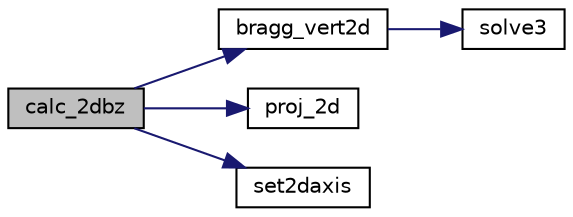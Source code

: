 digraph "calc_2dbz"
{
 // LATEX_PDF_SIZE
  edge [fontname="Helvetica",fontsize="10",labelfontname="Helvetica",labelfontsize="10"];
  node [fontname="Helvetica",fontsize="10",shape=record];
  rankdir="LR";
  Node1 [label="calc_2dbz",height=0.2,width=0.4,color="black", fillcolor="grey75", style="filled", fontcolor="black",tooltip="Compute boundary of 2D BZ."];
  Node1 -> Node2 [color="midnightblue",fontsize="10",style="solid",fontname="Helvetica"];
  Node2 [label="bragg_vert2d",height=0.2,width=0.4,color="black", fillcolor="white", style="filled",URL="$section_8cpp.html#ab6b3f2a6dfbb1c59f0c4ff333b3a9e40",tooltip="Judge wheser this line is the edge of 1st BZ (or the premitive BZ)"];
  Node2 -> Node3 [color="midnightblue",fontsize="10",style="solid",fontname="Helvetica"];
  Node3 [label="solve3",height=0.2,width=0.4,color="black", fillcolor="white", style="filled",URL="$basic__math_8cpp.html#ae3f623df79bd4c9f9753cb1a94bf9c59",tooltip="Solve linear system."];
  Node1 -> Node4 [color="midnightblue",fontsize="10",style="solid",fontname="Helvetica"];
  Node4 [label="proj_2d",height=0.2,width=0.4,color="black", fillcolor="white", style="filled",URL="$section_8cpp.html#a7661d3bb31f1b9a4668fcd301bde649f",tooltip="Project 3D -vector into 2D plane."];
  Node1 -> Node5 [color="midnightblue",fontsize="10",style="solid",fontname="Helvetica"];
  Node5 [label="set2daxis",height=0.2,width=0.4,color="black", fillcolor="white", style="filled",URL="$section_8cpp.html#ad5f83148882929373cdf61a641493300",tooltip="Set Projection axis for 2D plane."];
}

